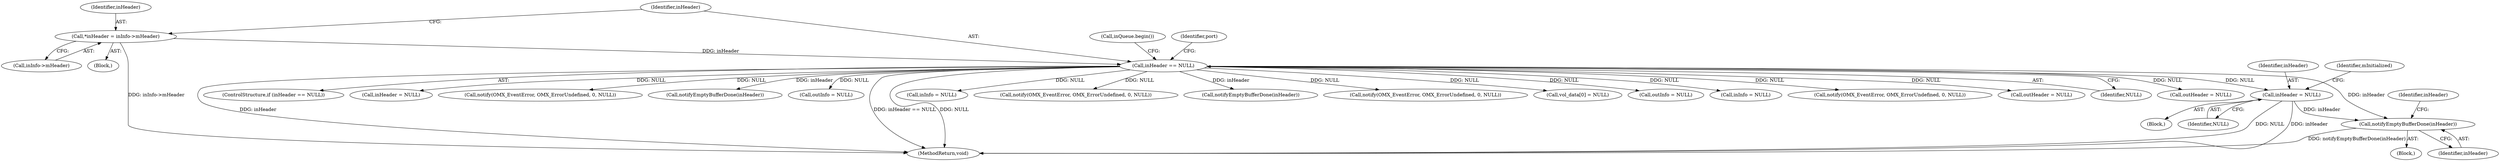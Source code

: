 digraph "0_Android_d2f47191538837e796e2b10c1ff7e1ee35f6e0ab@pointer" {
"1000385" [label="(Call,inHeader = NULL)"];
"1000142" [label="(Call,inHeader == NULL)"];
"1000136" [label="(Call,*inHeader = inInfo->mHeader)"];
"1000587" [label="(Call,notifyEmptyBufferDone(inHeader))"];
"1000137" [label="(Identifier,inHeader)"];
"1000234" [label="(Call,outHeader = NULL)"];
"1000372" [label="(Block,)"];
"1000141" [label="(ControlStructure,if (inHeader == NULL))"];
"1000147" [label="(Call,inQueue.begin())"];
"1000589" [label="(Call,inHeader = NULL)"];
"1000588" [label="(Identifier,inHeader)"];
"1000156" [label="(Identifier,port)"];
"1000387" [label="(Identifier,NULL)"];
"1000129" [label="(Block,)"];
"1000329" [label="(Call,notify(OMX_EventError, OMX_ErrorUndefined, 0, NULL))"];
"1000383" [label="(Call,notifyEmptyBufferDone(inHeader))"];
"1000229" [label="(Call,outInfo = NULL)"];
"1000640" [label="(MethodReturn,void)"];
"1000380" [label="(Call,inInfo = NULL)"];
"1000492" [label="(Call,notify(OMX_EventError, OMX_ErrorUndefined, 0, NULL))"];
"1000396" [label="(Identifier,mInitialized)"];
"1000576" [label="(Block,)"];
"1000182" [label="(Call,notifyEmptyBufferDone(inHeader))"];
"1000143" [label="(Identifier,inHeader)"];
"1000136" [label="(Call,*inHeader = inInfo->mHeader)"];
"1000590" [label="(Identifier,inHeader)"];
"1000520" [label="(Call,notify(OMX_EventError, OMX_ErrorUndefined, 0, NULL))"];
"1000278" [label="(Call,vol_data[0] = NULL)"];
"1000630" [label="(Call,outInfo = NULL)"];
"1000138" [label="(Call,inInfo->mHeader)"];
"1000385" [label="(Call,inHeader = NULL)"];
"1000584" [label="(Call,inInfo = NULL)"];
"1000386" [label="(Identifier,inHeader)"];
"1000348" [label="(Call,notify(OMX_EventError, OMX_ErrorUndefined, 0, NULL))"];
"1000142" [label="(Call,inHeader == NULL)"];
"1000635" [label="(Call,outHeader = NULL)"];
"1000144" [label="(Identifier,NULL)"];
"1000587" [label="(Call,notifyEmptyBufferDone(inHeader))"];
"1000385" -> "1000372"  [label="AST: "];
"1000385" -> "1000387"  [label="CFG: "];
"1000386" -> "1000385"  [label="AST: "];
"1000387" -> "1000385"  [label="AST: "];
"1000396" -> "1000385"  [label="CFG: "];
"1000385" -> "1000640"  [label="DDG: NULL"];
"1000385" -> "1000640"  [label="DDG: inHeader"];
"1000142" -> "1000385"  [label="DDG: NULL"];
"1000385" -> "1000587"  [label="DDG: inHeader"];
"1000142" -> "1000141"  [label="AST: "];
"1000142" -> "1000144"  [label="CFG: "];
"1000143" -> "1000142"  [label="AST: "];
"1000144" -> "1000142"  [label="AST: "];
"1000147" -> "1000142"  [label="CFG: "];
"1000156" -> "1000142"  [label="CFG: "];
"1000142" -> "1000640"  [label="DDG: inHeader == NULL"];
"1000142" -> "1000640"  [label="DDG: NULL"];
"1000142" -> "1000640"  [label="DDG: inHeader"];
"1000136" -> "1000142"  [label="DDG: inHeader"];
"1000142" -> "1000182"  [label="DDG: inHeader"];
"1000142" -> "1000229"  [label="DDG: NULL"];
"1000142" -> "1000234"  [label="DDG: NULL"];
"1000142" -> "1000278"  [label="DDG: NULL"];
"1000142" -> "1000329"  [label="DDG: NULL"];
"1000142" -> "1000348"  [label="DDG: NULL"];
"1000142" -> "1000380"  [label="DDG: NULL"];
"1000142" -> "1000383"  [label="DDG: inHeader"];
"1000142" -> "1000492"  [label="DDG: NULL"];
"1000142" -> "1000520"  [label="DDG: NULL"];
"1000142" -> "1000584"  [label="DDG: NULL"];
"1000142" -> "1000587"  [label="DDG: inHeader"];
"1000142" -> "1000589"  [label="DDG: NULL"];
"1000142" -> "1000630"  [label="DDG: NULL"];
"1000142" -> "1000635"  [label="DDG: NULL"];
"1000136" -> "1000129"  [label="AST: "];
"1000136" -> "1000138"  [label="CFG: "];
"1000137" -> "1000136"  [label="AST: "];
"1000138" -> "1000136"  [label="AST: "];
"1000143" -> "1000136"  [label="CFG: "];
"1000136" -> "1000640"  [label="DDG: inInfo->mHeader"];
"1000587" -> "1000576"  [label="AST: "];
"1000587" -> "1000588"  [label="CFG: "];
"1000588" -> "1000587"  [label="AST: "];
"1000590" -> "1000587"  [label="CFG: "];
"1000587" -> "1000640"  [label="DDG: notifyEmptyBufferDone(inHeader)"];
}
